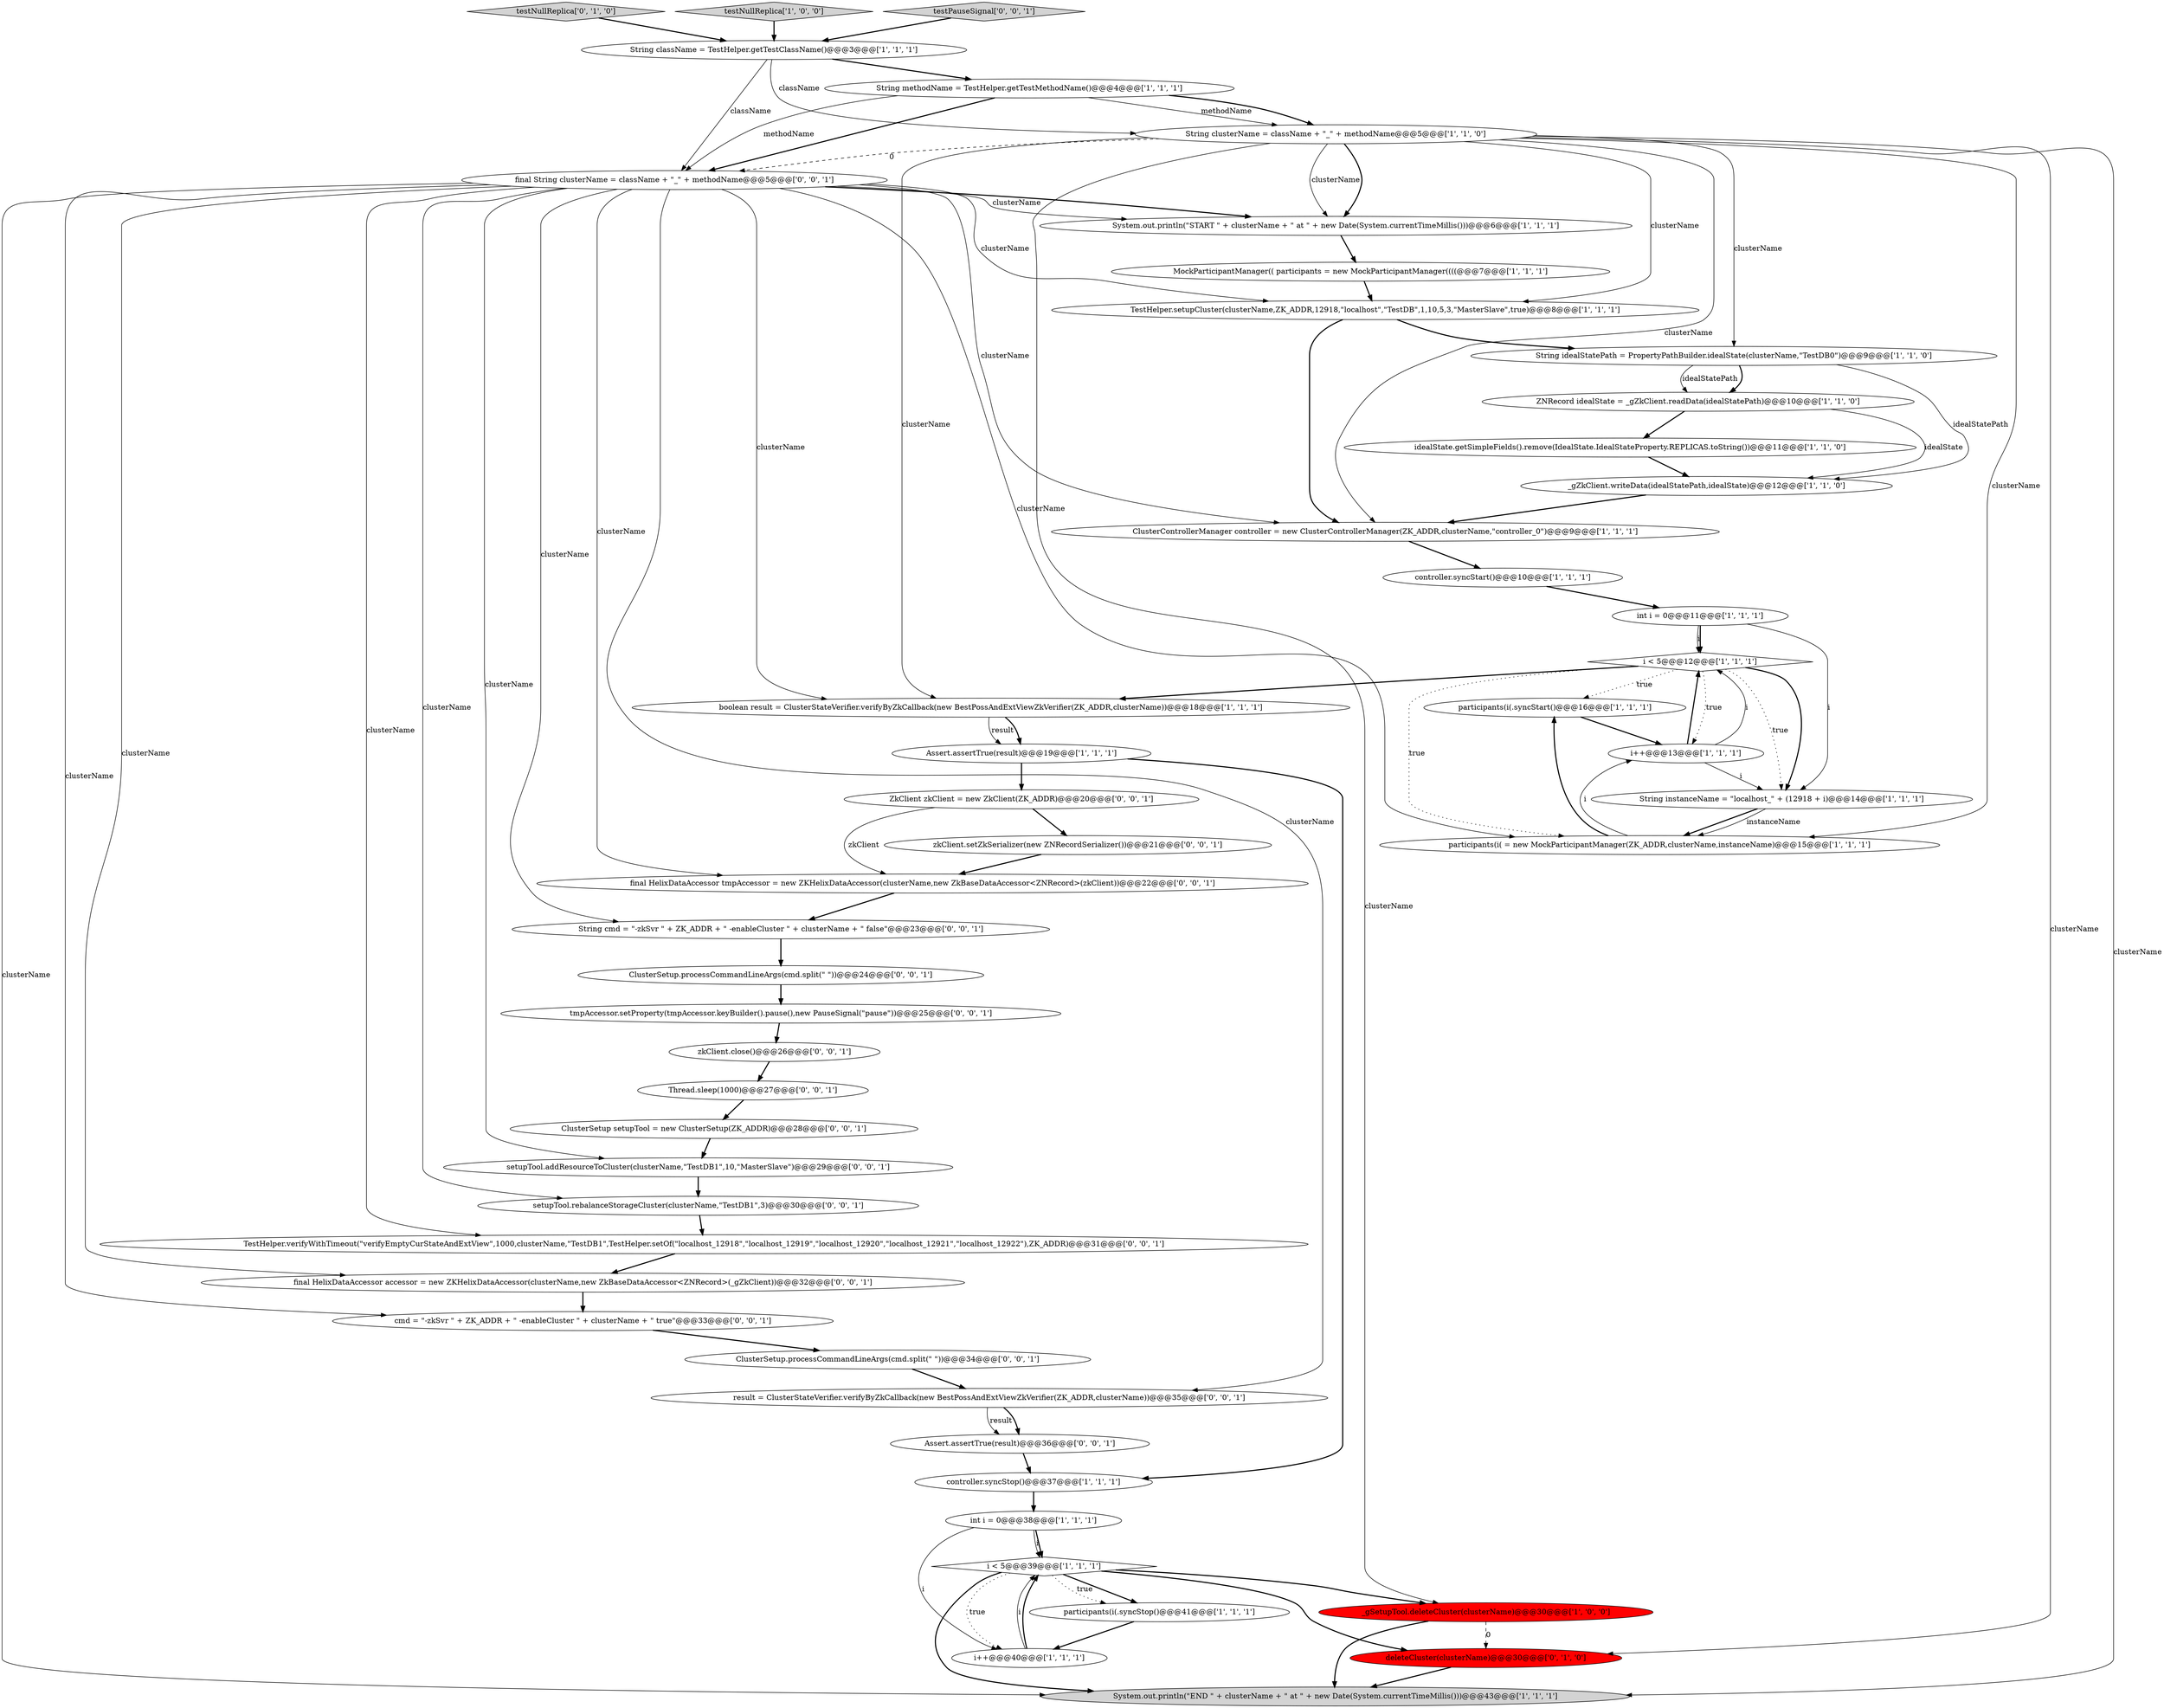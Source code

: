 digraph {
15 [style = filled, label = "int i = 0@@@11@@@['1', '1', '1']", fillcolor = white, shape = ellipse image = "AAA0AAABBB1BBB"];
31 [style = filled, label = "cmd = \"-zkSvr \" + ZK_ADDR + \" -enableCluster \" + clusterName + \" true\"@@@33@@@['0', '0', '1']", fillcolor = white, shape = ellipse image = "AAA0AAABBB3BBB"];
40 [style = filled, label = "TestHelper.verifyWithTimeout(\"verifyEmptyCurStateAndExtView\",1000,clusterName,\"TestDB1\",TestHelper.setOf(\"localhost_12918\",\"localhost_12919\",\"localhost_12920\",\"localhost_12921\",\"localhost_12922\"),ZK_ADDR)@@@31@@@['0', '0', '1']", fillcolor = white, shape = ellipse image = "AAA0AAABBB3BBB"];
47 [style = filled, label = "Assert.assertTrue(result)@@@36@@@['0', '0', '1']", fillcolor = white, shape = ellipse image = "AAA0AAABBB3BBB"];
8 [style = filled, label = "String className = TestHelper.getTestClassName()@@@3@@@['1', '1', '1']", fillcolor = white, shape = ellipse image = "AAA0AAABBB1BBB"];
9 [style = filled, label = "_gZkClient.writeData(idealStatePath,idealState)@@@12@@@['1', '1', '0']", fillcolor = white, shape = ellipse image = "AAA0AAABBB1BBB"];
25 [style = filled, label = "System.out.println(\"START \" + clusterName + \" at \" + new Date(System.currentTimeMillis()))@@@6@@@['1', '1', '1']", fillcolor = white, shape = ellipse image = "AAA0AAABBB1BBB"];
43 [style = filled, label = "Thread.sleep(1000)@@@27@@@['0', '0', '1']", fillcolor = white, shape = ellipse image = "AAA0AAABBB3BBB"];
27 [style = filled, label = "participants(i(.syncStart()@@@16@@@['1', '1', '1']", fillcolor = white, shape = ellipse image = "AAA0AAABBB1BBB"];
18 [style = filled, label = "controller.syncStop()@@@37@@@['1', '1', '1']", fillcolor = white, shape = ellipse image = "AAA0AAABBB1BBB"];
16 [style = filled, label = "i < 5@@@39@@@['1', '1', '1']", fillcolor = white, shape = diamond image = "AAA0AAABBB1BBB"];
21 [style = filled, label = "System.out.println(\"END \" + clusterName + \" at \" + new Date(System.currentTimeMillis()))@@@43@@@['1', '1', '1']", fillcolor = lightgray, shape = ellipse image = "AAA0AAABBB1BBB"];
39 [style = filled, label = "final String clusterName = className + \"_\" + methodName@@@5@@@['0', '0', '1']", fillcolor = white, shape = ellipse image = "AAA0AAABBB3BBB"];
12 [style = filled, label = "int i = 0@@@38@@@['1', '1', '1']", fillcolor = white, shape = ellipse image = "AAA0AAABBB1BBB"];
13 [style = filled, label = "i++@@@13@@@['1', '1', '1']", fillcolor = white, shape = ellipse image = "AAA0AAABBB1BBB"];
29 [style = filled, label = "testNullReplica['0', '1', '0']", fillcolor = lightgray, shape = diamond image = "AAA0AAABBB2BBB"];
26 [style = filled, label = "testNullReplica['1', '0', '0']", fillcolor = lightgray, shape = diamond image = "AAA0AAABBB1BBB"];
1 [style = filled, label = "boolean result = ClusterStateVerifier.verifyByZkCallback(new BestPossAndExtViewZkVerifier(ZK_ADDR,clusterName))@@@18@@@['1', '1', '1']", fillcolor = white, shape = ellipse image = "AAA0AAABBB1BBB"];
7 [style = filled, label = "idealState.getSimpleFields().remove(IdealState.IdealStateProperty.REPLICAS.toString())@@@11@@@['1', '1', '0']", fillcolor = white, shape = ellipse image = "AAA0AAABBB1BBB"];
44 [style = filled, label = "setupTool.addResourceToCluster(clusterName,\"TestDB1\",10,\"MasterSlave\")@@@29@@@['0', '0', '1']", fillcolor = white, shape = ellipse image = "AAA0AAABBB3BBB"];
14 [style = filled, label = "ClusterControllerManager controller = new ClusterControllerManager(ZK_ADDR,clusterName,\"controller_0\")@@@9@@@['1', '1', '1']", fillcolor = white, shape = ellipse image = "AAA0AAABBB1BBB"];
28 [style = filled, label = "deleteCluster(clusterName)@@@30@@@['0', '1', '0']", fillcolor = red, shape = ellipse image = "AAA1AAABBB2BBB"];
20 [style = filled, label = "TestHelper.setupCluster(clusterName,ZK_ADDR,12918,\"localhost\",\"TestDB\",1,10,5,3,\"MasterSlave\",true)@@@8@@@['1', '1', '1']", fillcolor = white, shape = ellipse image = "AAA0AAABBB1BBB"];
17 [style = filled, label = "i++@@@40@@@['1', '1', '1']", fillcolor = white, shape = ellipse image = "AAA0AAABBB1BBB"];
3 [style = filled, label = "Assert.assertTrue(result)@@@19@@@['1', '1', '1']", fillcolor = white, shape = ellipse image = "AAA0AAABBB1BBB"];
32 [style = filled, label = "ZkClient zkClient = new ZkClient(ZK_ADDR)@@@20@@@['0', '0', '1']", fillcolor = white, shape = ellipse image = "AAA0AAABBB3BBB"];
34 [style = filled, label = "zkClient.close()@@@26@@@['0', '0', '1']", fillcolor = white, shape = ellipse image = "AAA0AAABBB3BBB"];
36 [style = filled, label = "ClusterSetup.processCommandLineArgs(cmd.split(\" \"))@@@24@@@['0', '0', '1']", fillcolor = white, shape = ellipse image = "AAA0AAABBB3BBB"];
37 [style = filled, label = "ClusterSetup setupTool = new ClusterSetup(ZK_ADDR)@@@28@@@['0', '0', '1']", fillcolor = white, shape = ellipse image = "AAA0AAABBB3BBB"];
42 [style = filled, label = "final HelixDataAccessor tmpAccessor = new ZKHelixDataAccessor(clusterName,new ZkBaseDataAccessor<ZNRecord>(zkClient))@@@22@@@['0', '0', '1']", fillcolor = white, shape = ellipse image = "AAA0AAABBB3BBB"];
10 [style = filled, label = "String clusterName = className + \"_\" + methodName@@@5@@@['1', '1', '0']", fillcolor = white, shape = ellipse image = "AAA0AAABBB1BBB"];
6 [style = filled, label = "participants(i( = new MockParticipantManager(ZK_ADDR,clusterName,instanceName)@@@15@@@['1', '1', '1']", fillcolor = white, shape = ellipse image = "AAA0AAABBB1BBB"];
45 [style = filled, label = "String cmd = \"-zkSvr \" + ZK_ADDR + \" -enableCluster \" + clusterName + \" false\"@@@23@@@['0', '0', '1']", fillcolor = white, shape = ellipse image = "AAA0AAABBB3BBB"];
11 [style = filled, label = "controller.syncStart()@@@10@@@['1', '1', '1']", fillcolor = white, shape = ellipse image = "AAA0AAABBB1BBB"];
33 [style = filled, label = "ClusterSetup.processCommandLineArgs(cmd.split(\" \"))@@@34@@@['0', '0', '1']", fillcolor = white, shape = ellipse image = "AAA0AAABBB3BBB"];
19 [style = filled, label = "String idealStatePath = PropertyPathBuilder.idealState(clusterName,\"TestDB0\")@@@9@@@['1', '1', '0']", fillcolor = white, shape = ellipse image = "AAA0AAABBB1BBB"];
24 [style = filled, label = "MockParticipantManager(( participants = new MockParticipantManager((((@@@7@@@['1', '1', '1']", fillcolor = white, shape = ellipse image = "AAA0AAABBB1BBB"];
0 [style = filled, label = "i < 5@@@12@@@['1', '1', '1']", fillcolor = white, shape = diamond image = "AAA0AAABBB1BBB"];
22 [style = filled, label = "String methodName = TestHelper.getTestMethodName()@@@4@@@['1', '1', '1']", fillcolor = white, shape = ellipse image = "AAA0AAABBB1BBB"];
35 [style = filled, label = "zkClient.setZkSerializer(new ZNRecordSerializer())@@@21@@@['0', '0', '1']", fillcolor = white, shape = ellipse image = "AAA0AAABBB3BBB"];
48 [style = filled, label = "final HelixDataAccessor accessor = new ZKHelixDataAccessor(clusterName,new ZkBaseDataAccessor<ZNRecord>(_gZkClient))@@@32@@@['0', '0', '1']", fillcolor = white, shape = ellipse image = "AAA0AAABBB3BBB"];
23 [style = filled, label = "participants(i(.syncStop()@@@41@@@['1', '1', '1']", fillcolor = white, shape = ellipse image = "AAA0AAABBB1BBB"];
38 [style = filled, label = "tmpAccessor.setProperty(tmpAccessor.keyBuilder().pause(),new PauseSignal(\"pause\"))@@@25@@@['0', '0', '1']", fillcolor = white, shape = ellipse image = "AAA0AAABBB3BBB"];
4 [style = filled, label = "_gSetupTool.deleteCluster(clusterName)@@@30@@@['1', '0', '0']", fillcolor = red, shape = ellipse image = "AAA1AAABBB1BBB"];
30 [style = filled, label = "testPauseSignal['0', '0', '1']", fillcolor = lightgray, shape = diamond image = "AAA0AAABBB3BBB"];
2 [style = filled, label = "String instanceName = \"localhost_\" + (12918 + i)@@@14@@@['1', '1', '1']", fillcolor = white, shape = ellipse image = "AAA0AAABBB1BBB"];
46 [style = filled, label = "result = ClusterStateVerifier.verifyByZkCallback(new BestPossAndExtViewZkVerifier(ZK_ADDR,clusterName))@@@35@@@['0', '0', '1']", fillcolor = white, shape = ellipse image = "AAA0AAABBB3BBB"];
5 [style = filled, label = "ZNRecord idealState = _gZkClient.readData(idealStatePath)@@@10@@@['1', '1', '0']", fillcolor = white, shape = ellipse image = "AAA0AAABBB1BBB"];
41 [style = filled, label = "setupTool.rebalanceStorageCluster(clusterName,\"TestDB1\",3)@@@30@@@['0', '0', '1']", fillcolor = white, shape = ellipse image = "AAA0AAABBB3BBB"];
27->13 [style = bold, label=""];
32->35 [style = bold, label=""];
46->47 [style = solid, label="result"];
42->45 [style = bold, label=""];
10->6 [style = solid, label="clusterName"];
2->6 [style = bold, label=""];
16->17 [style = dotted, label="true"];
0->6 [style = dotted, label="true"];
6->13 [style = solid, label="i"];
22->10 [style = solid, label="methodName"];
3->18 [style = bold, label=""];
7->9 [style = bold, label=""];
19->5 [style = bold, label=""];
28->21 [style = bold, label=""];
39->21 [style = solid, label="clusterName"];
33->46 [style = bold, label=""];
15->0 [style = bold, label=""];
15->2 [style = solid, label="i"];
9->14 [style = bold, label=""];
39->14 [style = solid, label="clusterName"];
23->17 [style = bold, label=""];
39->44 [style = solid, label="clusterName"];
39->41 [style = solid, label="clusterName"];
30->8 [style = bold, label=""];
39->42 [style = solid, label="clusterName"];
14->11 [style = bold, label=""];
17->16 [style = bold, label=""];
19->5 [style = solid, label="idealStatePath"];
13->0 [style = solid, label="i"];
39->48 [style = solid, label="clusterName"];
8->10 [style = solid, label="className"];
18->12 [style = bold, label=""];
4->21 [style = bold, label=""];
20->14 [style = bold, label=""];
10->25 [style = solid, label="clusterName"];
10->20 [style = solid, label="clusterName"];
8->22 [style = bold, label=""];
24->20 [style = bold, label=""];
25->24 [style = bold, label=""];
39->45 [style = solid, label="clusterName"];
10->21 [style = solid, label="clusterName"];
10->25 [style = bold, label=""];
10->4 [style = solid, label="clusterName"];
31->33 [style = bold, label=""];
44->41 [style = bold, label=""];
5->9 [style = solid, label="idealState"];
5->7 [style = bold, label=""];
39->25 [style = bold, label=""];
39->20 [style = solid, label="clusterName"];
39->1 [style = solid, label="clusterName"];
20->19 [style = bold, label=""];
8->39 [style = solid, label="className"];
13->0 [style = bold, label=""];
39->31 [style = solid, label="clusterName"];
39->6 [style = solid, label="clusterName"];
47->18 [style = bold, label=""];
10->39 [style = dashed, label="0"];
35->42 [style = bold, label=""];
1->3 [style = solid, label="result"];
45->36 [style = bold, label=""];
1->3 [style = bold, label=""];
26->8 [style = bold, label=""];
16->23 [style = bold, label=""];
4->28 [style = dashed, label="0"];
48->31 [style = bold, label=""];
6->27 [style = bold, label=""];
13->2 [style = solid, label="i"];
19->9 [style = solid, label="idealStatePath"];
41->40 [style = bold, label=""];
0->1 [style = bold, label=""];
32->42 [style = solid, label="zkClient"];
22->10 [style = bold, label=""];
38->34 [style = bold, label=""];
37->44 [style = bold, label=""];
22->39 [style = bold, label=""];
16->4 [style = bold, label=""];
34->43 [style = bold, label=""];
29->8 [style = bold, label=""];
39->46 [style = solid, label="clusterName"];
12->16 [style = solid, label="i"];
0->13 [style = dotted, label="true"];
40->48 [style = bold, label=""];
10->14 [style = solid, label="clusterName"];
0->2 [style = bold, label=""];
39->25 [style = solid, label="clusterName"];
12->16 [style = bold, label=""];
43->37 [style = bold, label=""];
46->47 [style = bold, label=""];
10->19 [style = solid, label="clusterName"];
15->0 [style = solid, label="i"];
16->23 [style = dotted, label="true"];
2->6 [style = solid, label="instanceName"];
11->15 [style = bold, label=""];
10->28 [style = solid, label="clusterName"];
22->39 [style = solid, label="methodName"];
17->16 [style = solid, label="i"];
10->1 [style = solid, label="clusterName"];
16->28 [style = bold, label=""];
12->17 [style = solid, label="i"];
39->40 [style = solid, label="clusterName"];
16->21 [style = bold, label=""];
36->38 [style = bold, label=""];
0->2 [style = dotted, label="true"];
0->27 [style = dotted, label="true"];
3->32 [style = bold, label=""];
}
